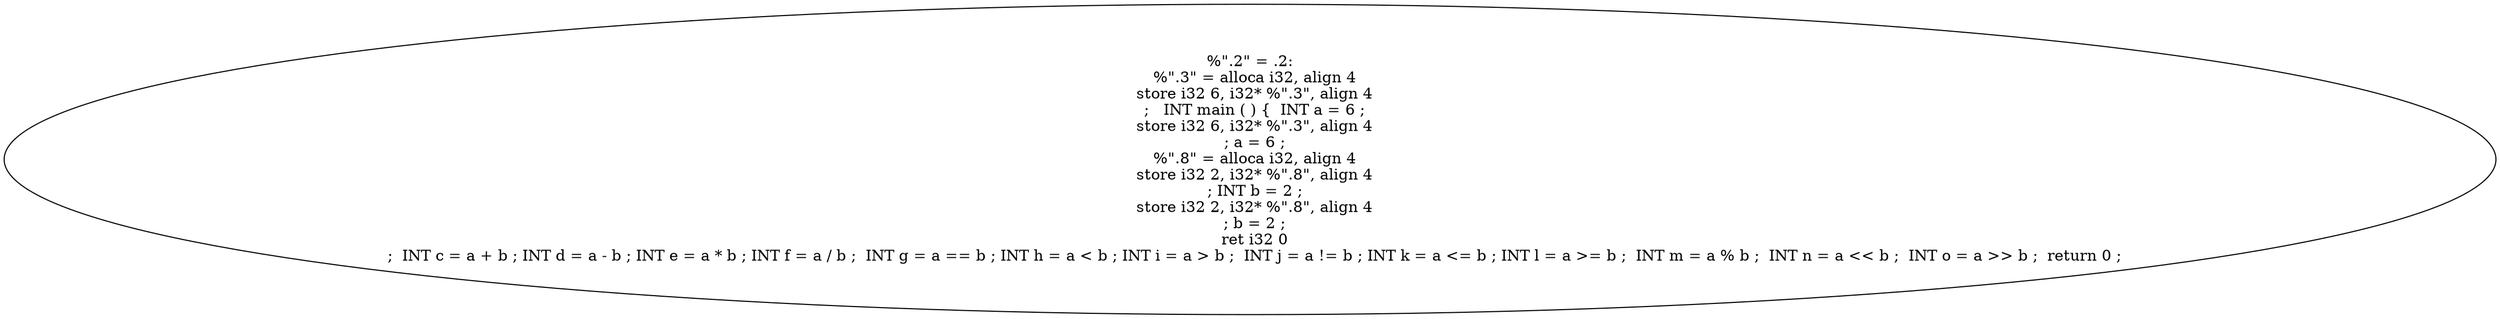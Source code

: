 digraph AST {
  "139136231606496" [label="%\".2\" = .2:
  %\".3\" = alloca i32, align 4
  store i32 6, i32* %\".3\", align 4
  ;   INT main ( ) {  INT a = 6 ;
  store i32 6, i32* %\".3\", align 4
  ; a = 6 ;
  %\".8\" = alloca i32, align 4
  store i32 2, i32* %\".8\", align 4
  ; INT b = 2 ;
  store i32 2, i32* %\".8\", align 4
  ; b = 2 ;
  ret i32 0
  ;  INT c = a + b ; INT d = a - b ; INT e = a * b ; INT f = a / b ;  INT g = a == b ; INT h = a < b ; INT i = a > b ;  INT j = a != b ; INT k = a <= b ; INT l = a >= b ;  INT m = a % b ;  INT n = a << b ;  INT o = a >> b ;  return 0 ;"];
}
